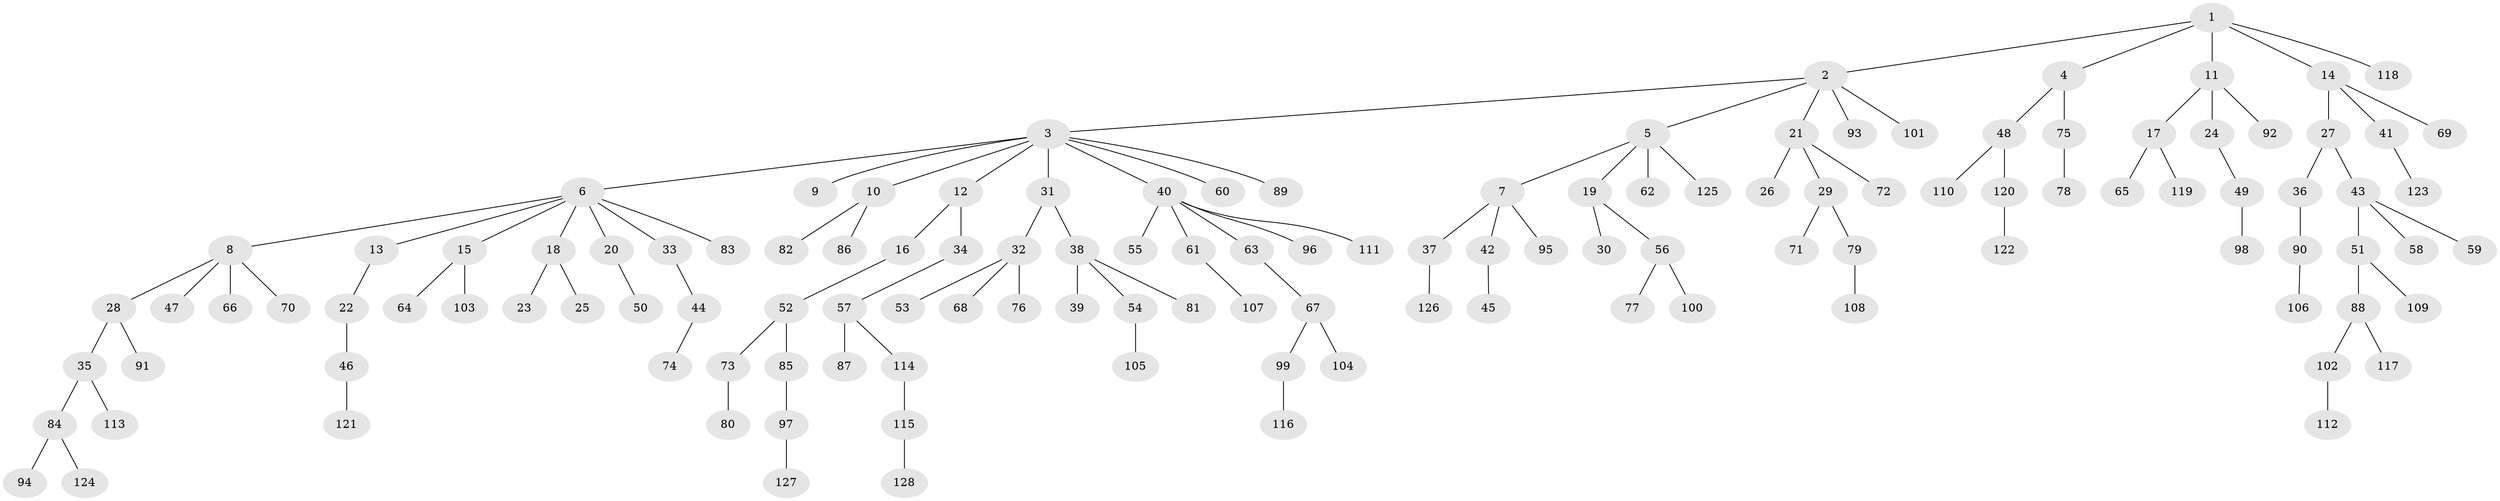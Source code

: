 // Generated by graph-tools (version 1.1) at 2025/50/03/09/25 03:50:25]
// undirected, 128 vertices, 127 edges
graph export_dot {
graph [start="1"]
  node [color=gray90,style=filled];
  1;
  2;
  3;
  4;
  5;
  6;
  7;
  8;
  9;
  10;
  11;
  12;
  13;
  14;
  15;
  16;
  17;
  18;
  19;
  20;
  21;
  22;
  23;
  24;
  25;
  26;
  27;
  28;
  29;
  30;
  31;
  32;
  33;
  34;
  35;
  36;
  37;
  38;
  39;
  40;
  41;
  42;
  43;
  44;
  45;
  46;
  47;
  48;
  49;
  50;
  51;
  52;
  53;
  54;
  55;
  56;
  57;
  58;
  59;
  60;
  61;
  62;
  63;
  64;
  65;
  66;
  67;
  68;
  69;
  70;
  71;
  72;
  73;
  74;
  75;
  76;
  77;
  78;
  79;
  80;
  81;
  82;
  83;
  84;
  85;
  86;
  87;
  88;
  89;
  90;
  91;
  92;
  93;
  94;
  95;
  96;
  97;
  98;
  99;
  100;
  101;
  102;
  103;
  104;
  105;
  106;
  107;
  108;
  109;
  110;
  111;
  112;
  113;
  114;
  115;
  116;
  117;
  118;
  119;
  120;
  121;
  122;
  123;
  124;
  125;
  126;
  127;
  128;
  1 -- 2;
  1 -- 4;
  1 -- 11;
  1 -- 14;
  1 -- 118;
  2 -- 3;
  2 -- 5;
  2 -- 21;
  2 -- 93;
  2 -- 101;
  3 -- 6;
  3 -- 9;
  3 -- 10;
  3 -- 12;
  3 -- 31;
  3 -- 40;
  3 -- 60;
  3 -- 89;
  4 -- 48;
  4 -- 75;
  5 -- 7;
  5 -- 19;
  5 -- 62;
  5 -- 125;
  6 -- 8;
  6 -- 13;
  6 -- 15;
  6 -- 18;
  6 -- 20;
  6 -- 33;
  6 -- 83;
  7 -- 37;
  7 -- 42;
  7 -- 95;
  8 -- 28;
  8 -- 47;
  8 -- 66;
  8 -- 70;
  10 -- 82;
  10 -- 86;
  11 -- 17;
  11 -- 24;
  11 -- 92;
  12 -- 16;
  12 -- 34;
  13 -- 22;
  14 -- 27;
  14 -- 41;
  14 -- 69;
  15 -- 64;
  15 -- 103;
  16 -- 52;
  17 -- 65;
  17 -- 119;
  18 -- 23;
  18 -- 25;
  19 -- 30;
  19 -- 56;
  20 -- 50;
  21 -- 26;
  21 -- 29;
  21 -- 72;
  22 -- 46;
  24 -- 49;
  27 -- 36;
  27 -- 43;
  28 -- 35;
  28 -- 91;
  29 -- 71;
  29 -- 79;
  31 -- 32;
  31 -- 38;
  32 -- 53;
  32 -- 68;
  32 -- 76;
  33 -- 44;
  34 -- 57;
  35 -- 84;
  35 -- 113;
  36 -- 90;
  37 -- 126;
  38 -- 39;
  38 -- 54;
  38 -- 81;
  40 -- 55;
  40 -- 61;
  40 -- 63;
  40 -- 96;
  40 -- 111;
  41 -- 123;
  42 -- 45;
  43 -- 51;
  43 -- 58;
  43 -- 59;
  44 -- 74;
  46 -- 121;
  48 -- 110;
  48 -- 120;
  49 -- 98;
  51 -- 88;
  51 -- 109;
  52 -- 73;
  52 -- 85;
  54 -- 105;
  56 -- 77;
  56 -- 100;
  57 -- 87;
  57 -- 114;
  61 -- 107;
  63 -- 67;
  67 -- 99;
  67 -- 104;
  73 -- 80;
  75 -- 78;
  79 -- 108;
  84 -- 94;
  84 -- 124;
  85 -- 97;
  88 -- 102;
  88 -- 117;
  90 -- 106;
  97 -- 127;
  99 -- 116;
  102 -- 112;
  114 -- 115;
  115 -- 128;
  120 -- 122;
}
